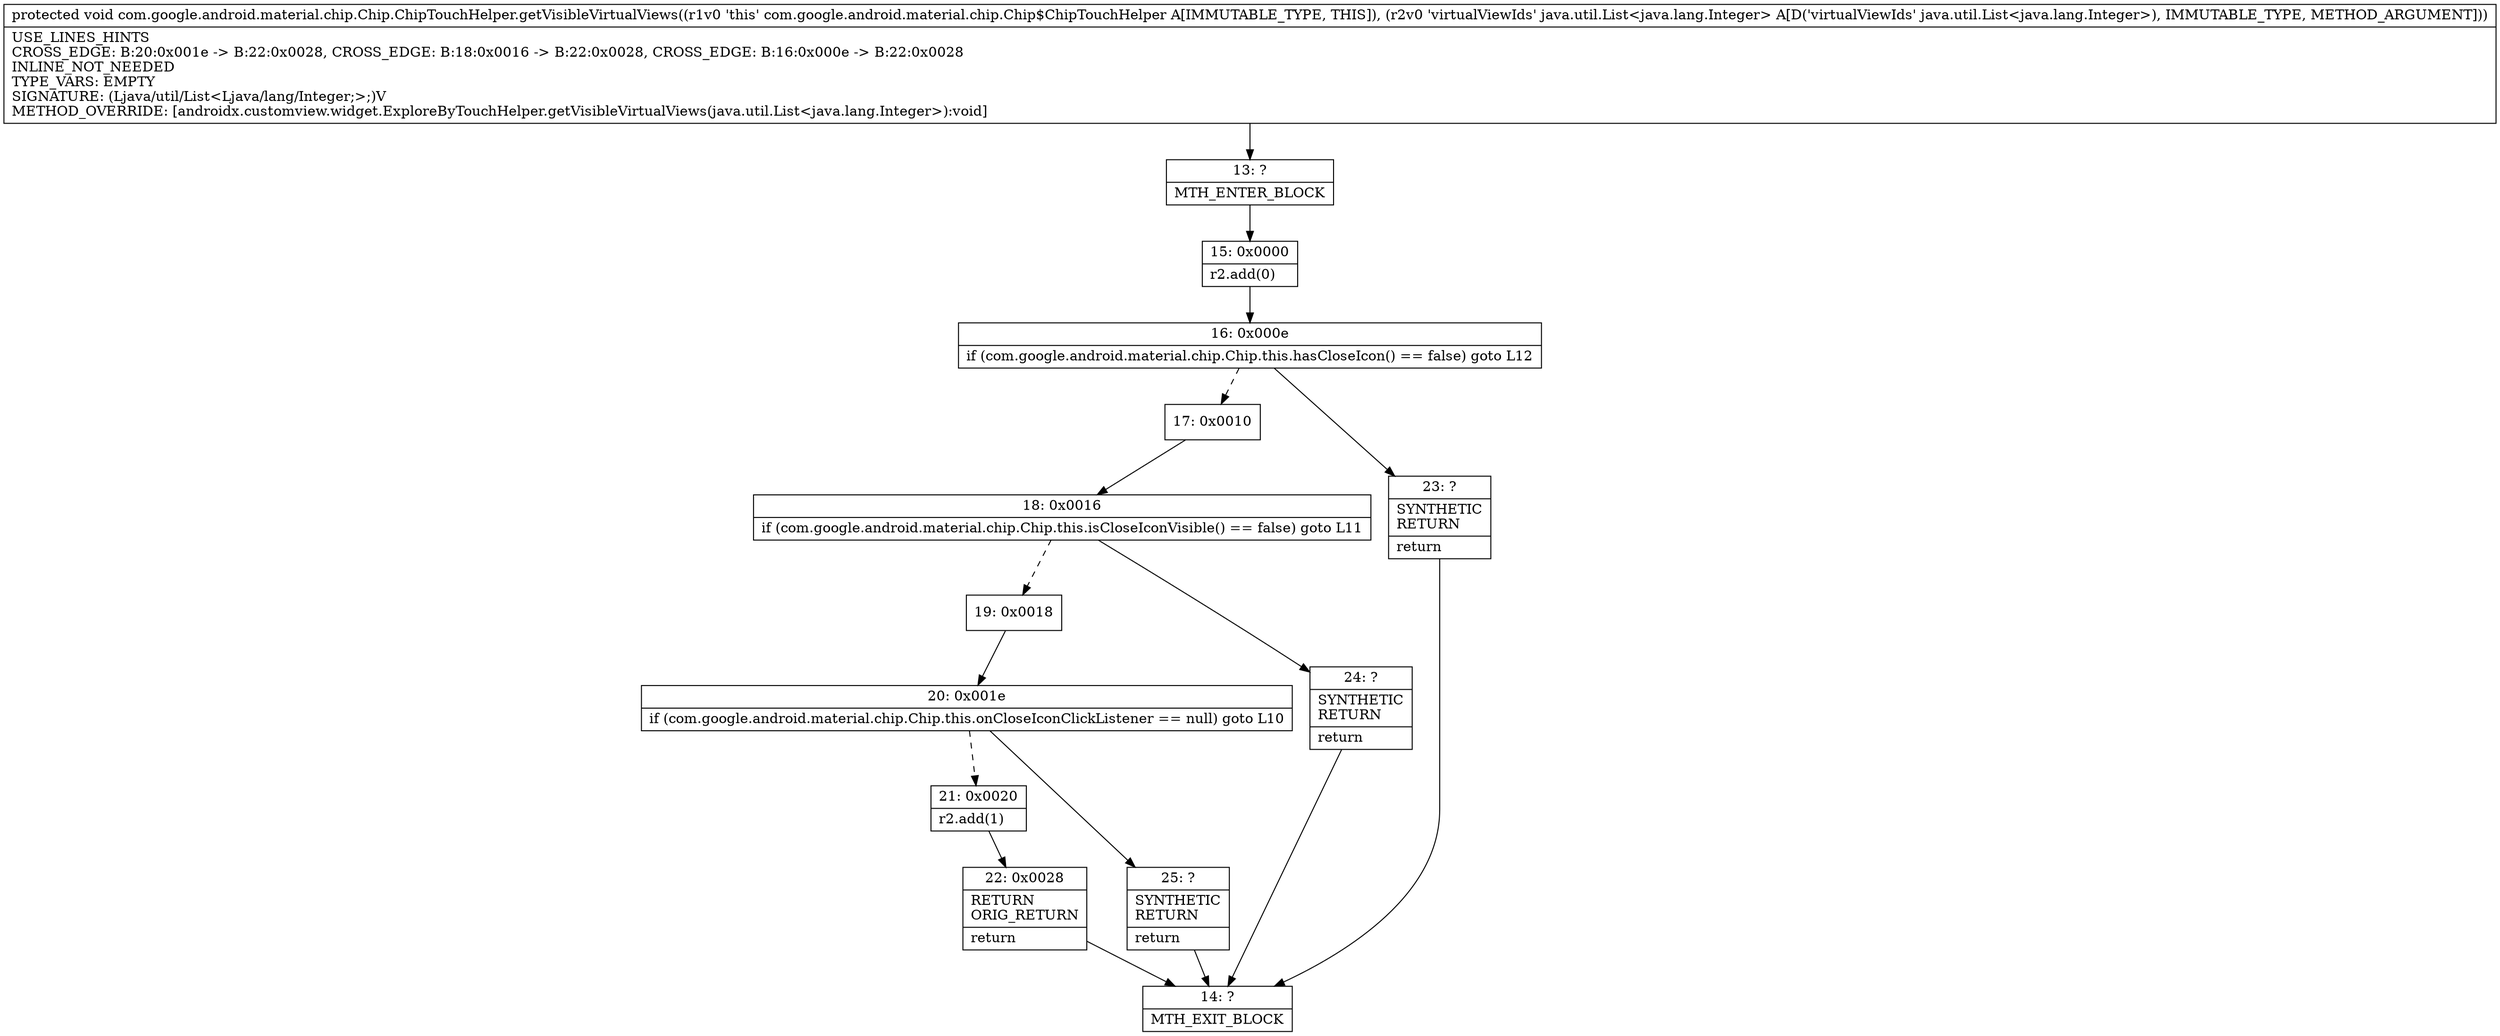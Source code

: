 digraph "CFG forcom.google.android.material.chip.Chip.ChipTouchHelper.getVisibleVirtualViews(Ljava\/util\/List;)V" {
Node_13 [shape=record,label="{13\:\ ?|MTH_ENTER_BLOCK\l}"];
Node_15 [shape=record,label="{15\:\ 0x0000|r2.add(0)\l}"];
Node_16 [shape=record,label="{16\:\ 0x000e|if (com.google.android.material.chip.Chip.this.hasCloseIcon() == false) goto L12\l}"];
Node_17 [shape=record,label="{17\:\ 0x0010}"];
Node_18 [shape=record,label="{18\:\ 0x0016|if (com.google.android.material.chip.Chip.this.isCloseIconVisible() == false) goto L11\l}"];
Node_19 [shape=record,label="{19\:\ 0x0018}"];
Node_20 [shape=record,label="{20\:\ 0x001e|if (com.google.android.material.chip.Chip.this.onCloseIconClickListener == null) goto L10\l}"];
Node_21 [shape=record,label="{21\:\ 0x0020|r2.add(1)\l}"];
Node_22 [shape=record,label="{22\:\ 0x0028|RETURN\lORIG_RETURN\l|return\l}"];
Node_14 [shape=record,label="{14\:\ ?|MTH_EXIT_BLOCK\l}"];
Node_25 [shape=record,label="{25\:\ ?|SYNTHETIC\lRETURN\l|return\l}"];
Node_24 [shape=record,label="{24\:\ ?|SYNTHETIC\lRETURN\l|return\l}"];
Node_23 [shape=record,label="{23\:\ ?|SYNTHETIC\lRETURN\l|return\l}"];
MethodNode[shape=record,label="{protected void com.google.android.material.chip.Chip.ChipTouchHelper.getVisibleVirtualViews((r1v0 'this' com.google.android.material.chip.Chip$ChipTouchHelper A[IMMUTABLE_TYPE, THIS]), (r2v0 'virtualViewIds' java.util.List\<java.lang.Integer\> A[D('virtualViewIds' java.util.List\<java.lang.Integer\>), IMMUTABLE_TYPE, METHOD_ARGUMENT]))  | USE_LINES_HINTS\lCROSS_EDGE: B:20:0x001e \-\> B:22:0x0028, CROSS_EDGE: B:18:0x0016 \-\> B:22:0x0028, CROSS_EDGE: B:16:0x000e \-\> B:22:0x0028\lINLINE_NOT_NEEDED\lTYPE_VARS: EMPTY\lSIGNATURE: (Ljava\/util\/List\<Ljava\/lang\/Integer;\>;)V\lMETHOD_OVERRIDE: [androidx.customview.widget.ExploreByTouchHelper.getVisibleVirtualViews(java.util.List\<java.lang.Integer\>):void]\l}"];
MethodNode -> Node_13;Node_13 -> Node_15;
Node_15 -> Node_16;
Node_16 -> Node_17[style=dashed];
Node_16 -> Node_23;
Node_17 -> Node_18;
Node_18 -> Node_19[style=dashed];
Node_18 -> Node_24;
Node_19 -> Node_20;
Node_20 -> Node_21[style=dashed];
Node_20 -> Node_25;
Node_21 -> Node_22;
Node_22 -> Node_14;
Node_25 -> Node_14;
Node_24 -> Node_14;
Node_23 -> Node_14;
}

